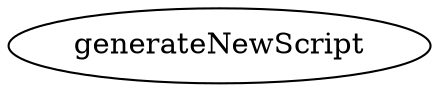 /* Created by mdot for Matlab */
digraph m2html {

  generateNewScript [URL="generateNewScript.html"];
}
